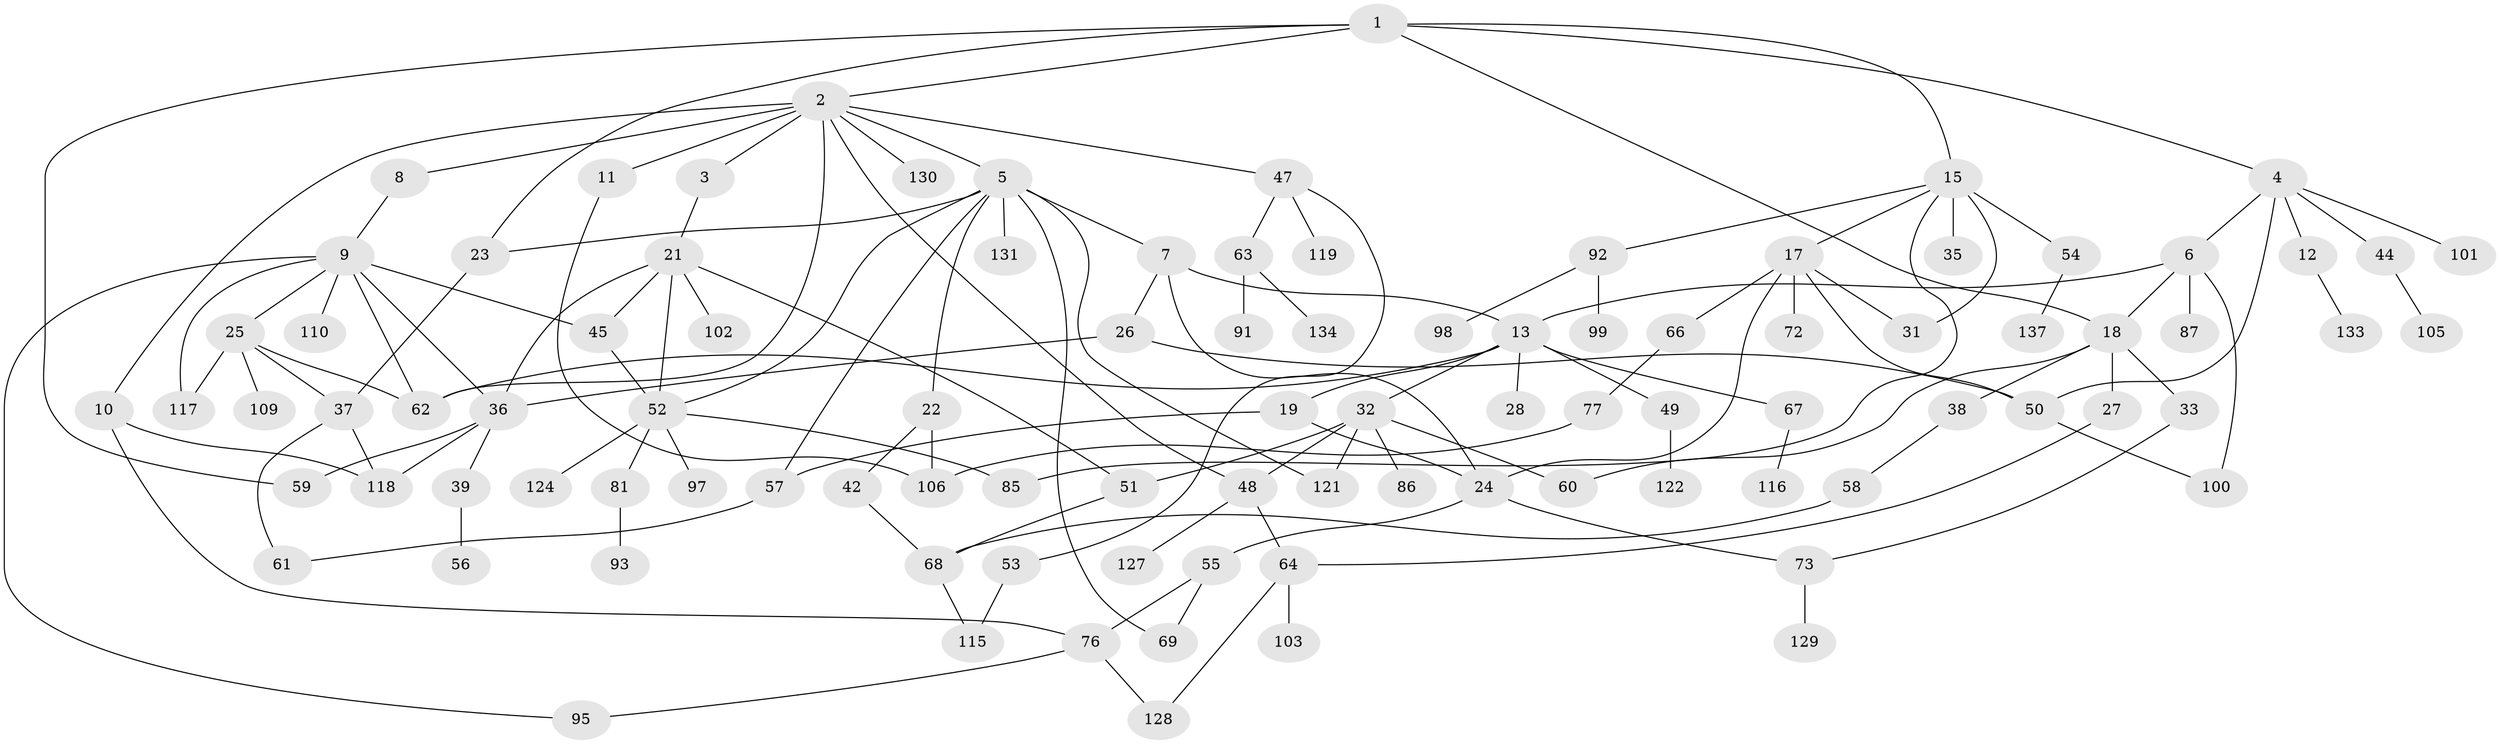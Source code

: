 // Generated by graph-tools (version 1.1) at 2025/23/03/03/25 07:23:33]
// undirected, 97 vertices, 136 edges
graph export_dot {
graph [start="1"]
  node [color=gray90,style=filled];
  1 [super="+46"];
  2 [super="+41"];
  3;
  4 [super="+78"];
  5 [super="+89"];
  6;
  7 [super="+14"];
  8;
  9 [super="+16"];
  10 [super="+74"];
  11 [super="+83"];
  12;
  13 [super="+30"];
  15 [super="+108"];
  17 [super="+29"];
  18 [super="+71"];
  19 [super="+20"];
  21 [super="+114"];
  22 [super="+84"];
  23;
  24 [super="+34"];
  25 [super="+65"];
  26 [super="+113"];
  27 [super="+112"];
  28 [super="+43"];
  31;
  32 [super="+40"];
  33;
  35;
  36 [super="+132"];
  37 [super="+111"];
  38;
  39;
  42;
  44;
  45 [super="+136"];
  47;
  48;
  49;
  50 [super="+88"];
  51;
  52 [super="+94"];
  53 [super="+80"];
  54;
  55 [super="+70"];
  56;
  57;
  58 [super="+82"];
  59;
  60;
  61 [super="+79"];
  62 [super="+125"];
  63 [super="+75"];
  64 [super="+104"];
  66;
  67 [super="+107"];
  68 [super="+126"];
  69;
  72;
  73 [super="+135"];
  76 [super="+96"];
  77;
  81 [super="+90"];
  85;
  86 [super="+123"];
  87;
  91;
  92;
  93;
  95;
  97;
  98;
  99 [super="+120"];
  100;
  101;
  102;
  103;
  105;
  106;
  109;
  110;
  115;
  116;
  117;
  118;
  119;
  121;
  122;
  124;
  127;
  128;
  129;
  130;
  131;
  133;
  134;
  137;
  1 -- 2;
  1 -- 4;
  1 -- 15;
  1 -- 59;
  1 -- 18;
  1 -- 23;
  2 -- 3;
  2 -- 5;
  2 -- 8;
  2 -- 10;
  2 -- 11;
  2 -- 47;
  2 -- 48;
  2 -- 130;
  2 -- 62;
  3 -- 21;
  4 -- 6;
  4 -- 12;
  4 -- 44;
  4 -- 50;
  4 -- 101;
  5 -- 7;
  5 -- 22;
  5 -- 23;
  5 -- 57;
  5 -- 69;
  5 -- 121;
  5 -- 131;
  5 -- 52;
  6 -- 13;
  6 -- 18;
  6 -- 87;
  6 -- 100;
  7 -- 24;
  7 -- 26;
  7 -- 13;
  8 -- 9;
  9 -- 25;
  9 -- 95;
  9 -- 62;
  9 -- 36;
  9 -- 117;
  9 -- 110;
  9 -- 45;
  10 -- 118;
  10 -- 76;
  11 -- 106;
  12 -- 133;
  13 -- 19;
  13 -- 28;
  13 -- 49;
  13 -- 67;
  13 -- 62;
  13 -- 32;
  15 -- 17;
  15 -- 35;
  15 -- 54;
  15 -- 92;
  15 -- 31;
  15 -- 85;
  17 -- 31;
  17 -- 66;
  17 -- 50;
  17 -- 24;
  17 -- 72;
  18 -- 27;
  18 -- 33;
  18 -- 38;
  18 -- 60;
  19 -- 24;
  19 -- 57;
  21 -- 45;
  21 -- 52;
  21 -- 102;
  21 -- 36;
  21 -- 51;
  22 -- 42;
  22 -- 106;
  23 -- 37;
  24 -- 73;
  24 -- 55;
  25 -- 62;
  25 -- 109;
  25 -- 117;
  25 -- 37;
  26 -- 50;
  26 -- 36;
  27 -- 64;
  32 -- 51;
  32 -- 48;
  32 -- 121;
  32 -- 60;
  32 -- 86;
  33 -- 73;
  36 -- 39;
  36 -- 118;
  36 -- 59;
  37 -- 61;
  37 -- 118;
  38 -- 58;
  39 -- 56;
  42 -- 68;
  44 -- 105;
  45 -- 52;
  47 -- 53;
  47 -- 63;
  47 -- 119;
  48 -- 64;
  48 -- 127;
  49 -- 122;
  50 -- 100;
  51 -- 68;
  52 -- 81;
  52 -- 85;
  52 -- 124;
  52 -- 97;
  53 -- 115;
  54 -- 137;
  55 -- 69;
  55 -- 76;
  57 -- 61;
  58 -- 68 [weight=2];
  63 -- 91;
  63 -- 134;
  64 -- 103;
  64 -- 128;
  66 -- 77;
  67 -- 116;
  68 -- 115;
  73 -- 129;
  76 -- 128;
  76 -- 95;
  77 -- 106;
  81 -- 93;
  92 -- 98;
  92 -- 99;
}
